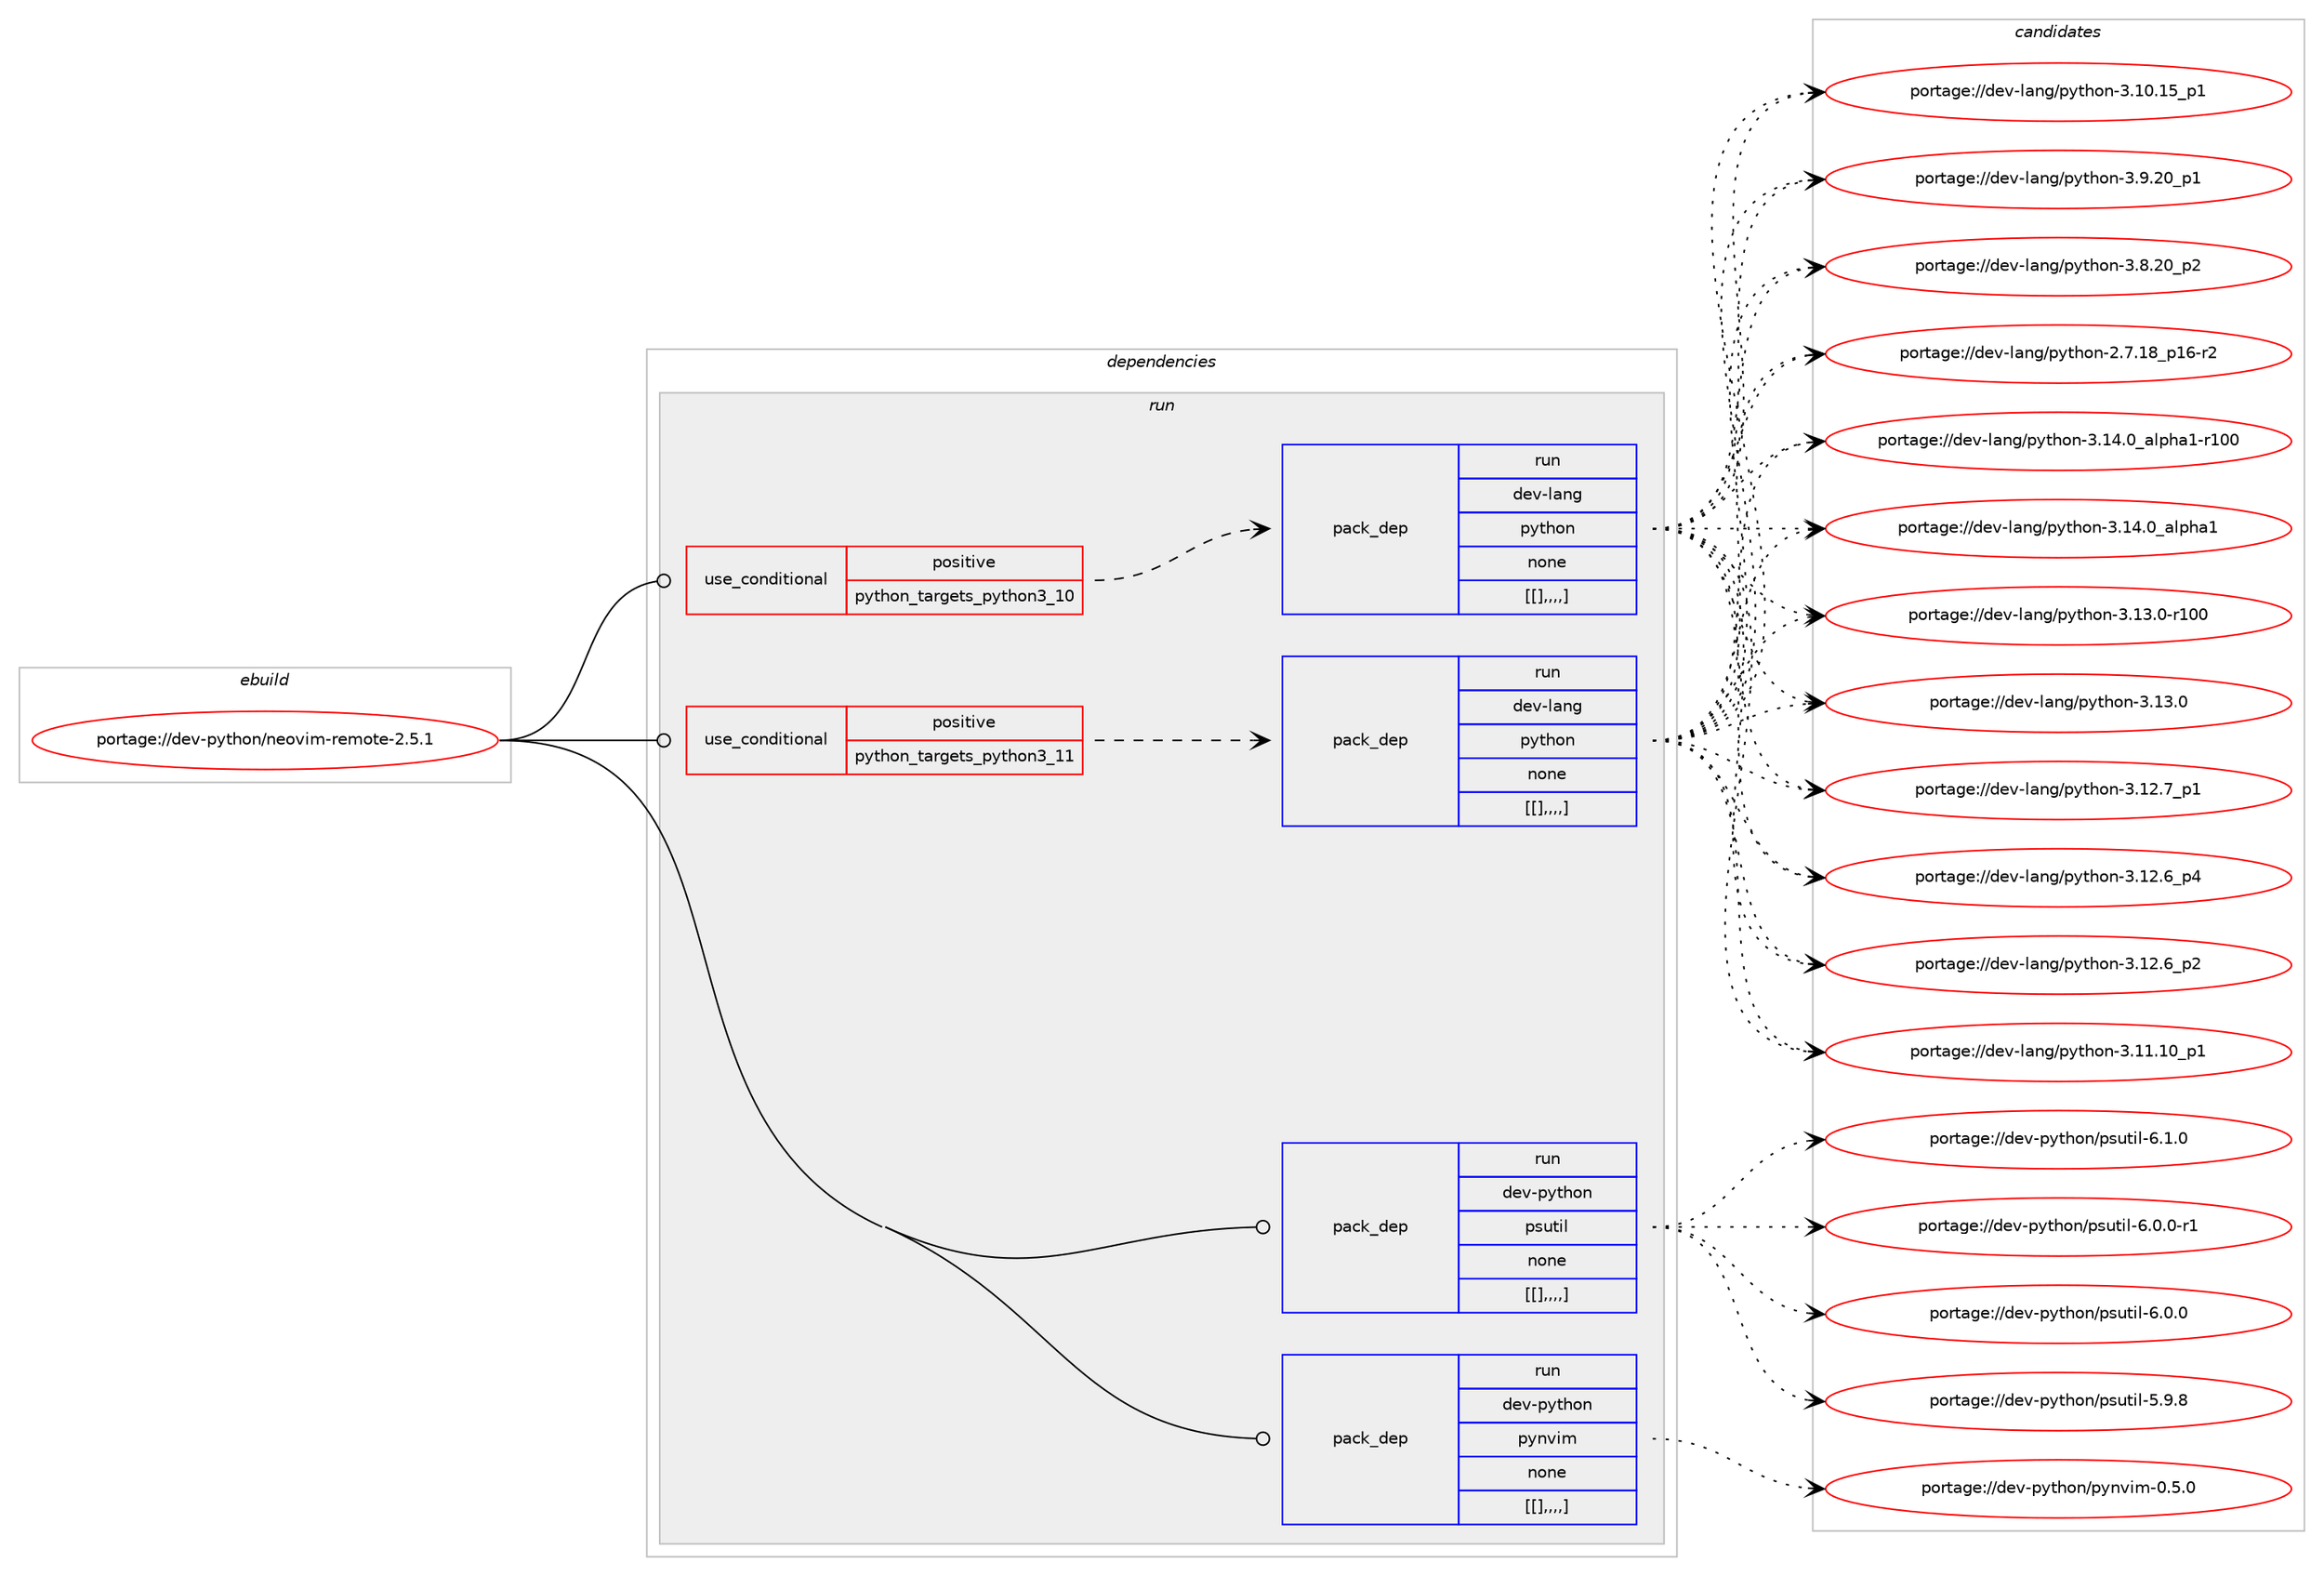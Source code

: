 digraph prolog {

# *************
# Graph options
# *************

newrank=true;
concentrate=true;
compound=true;
graph [rankdir=LR,fontname=Helvetica,fontsize=10,ranksep=1.5];#, ranksep=2.5, nodesep=0.2];
edge  [arrowhead=vee];
node  [fontname=Helvetica,fontsize=10];

# **********
# The ebuild
# **********

subgraph cluster_leftcol {
color=gray;
label=<<i>ebuild</i>>;
id [label="portage://dev-python/neovim-remote-2.5.1", color=red, width=4, href="../dev-python/neovim-remote-2.5.1.svg"];
}

# ****************
# The dependencies
# ****************

subgraph cluster_midcol {
color=gray;
label=<<i>dependencies</i>>;
subgraph cluster_compile {
fillcolor="#eeeeee";
style=filled;
label=<<i>compile</i>>;
}
subgraph cluster_compileandrun {
fillcolor="#eeeeee";
style=filled;
label=<<i>compile and run</i>>;
}
subgraph cluster_run {
fillcolor="#eeeeee";
style=filled;
label=<<i>run</i>>;
subgraph cond37548 {
dependency158148 [label=<<TABLE BORDER="0" CELLBORDER="1" CELLSPACING="0" CELLPADDING="4"><TR><TD ROWSPAN="3" CELLPADDING="10">use_conditional</TD></TR><TR><TD>positive</TD></TR><TR><TD>python_targets_python3_10</TD></TR></TABLE>>, shape=none, color=red];
subgraph pack119302 {
dependency158202 [label=<<TABLE BORDER="0" CELLBORDER="1" CELLSPACING="0" CELLPADDING="4" WIDTH="220"><TR><TD ROWSPAN="6" CELLPADDING="30">pack_dep</TD></TR><TR><TD WIDTH="110">run</TD></TR><TR><TD>dev-lang</TD></TR><TR><TD>python</TD></TR><TR><TD>none</TD></TR><TR><TD>[[],,,,]</TD></TR></TABLE>>, shape=none, color=blue];
}
dependency158148:e -> dependency158202:w [weight=20,style="dashed",arrowhead="vee"];
}
id:e -> dependency158148:w [weight=20,style="solid",arrowhead="odot"];
subgraph cond37573 {
dependency158211 [label=<<TABLE BORDER="0" CELLBORDER="1" CELLSPACING="0" CELLPADDING="4"><TR><TD ROWSPAN="3" CELLPADDING="10">use_conditional</TD></TR><TR><TD>positive</TD></TR><TR><TD>python_targets_python3_11</TD></TR></TABLE>>, shape=none, color=red];
subgraph pack119342 {
dependency158257 [label=<<TABLE BORDER="0" CELLBORDER="1" CELLSPACING="0" CELLPADDING="4" WIDTH="220"><TR><TD ROWSPAN="6" CELLPADDING="30">pack_dep</TD></TR><TR><TD WIDTH="110">run</TD></TR><TR><TD>dev-lang</TD></TR><TR><TD>python</TD></TR><TR><TD>none</TD></TR><TR><TD>[[],,,,]</TD></TR></TABLE>>, shape=none, color=blue];
}
dependency158211:e -> dependency158257:w [weight=20,style="dashed",arrowhead="vee"];
}
id:e -> dependency158211:w [weight=20,style="solid",arrowhead="odot"];
subgraph pack119368 {
dependency158330 [label=<<TABLE BORDER="0" CELLBORDER="1" CELLSPACING="0" CELLPADDING="4" WIDTH="220"><TR><TD ROWSPAN="6" CELLPADDING="30">pack_dep</TD></TR><TR><TD WIDTH="110">run</TD></TR><TR><TD>dev-python</TD></TR><TR><TD>psutil</TD></TR><TR><TD>none</TD></TR><TR><TD>[[],,,,]</TD></TR></TABLE>>, shape=none, color=blue];
}
id:e -> dependency158330:w [weight=20,style="solid",arrowhead="odot"];
subgraph pack119405 {
dependency158376 [label=<<TABLE BORDER="0" CELLBORDER="1" CELLSPACING="0" CELLPADDING="4" WIDTH="220"><TR><TD ROWSPAN="6" CELLPADDING="30">pack_dep</TD></TR><TR><TD WIDTH="110">run</TD></TR><TR><TD>dev-python</TD></TR><TR><TD>pynvim</TD></TR><TR><TD>none</TD></TR><TR><TD>[[],,,,]</TD></TR></TABLE>>, shape=none, color=blue];
}
id:e -> dependency158376:w [weight=20,style="solid",arrowhead="odot"];
}
}

# **************
# The candidates
# **************

subgraph cluster_choices {
rank=same;
color=gray;
label=<<i>candidates</i>>;

subgraph choice119095 {
color=black;
nodesep=1;
choice100101118451089711010347112121116104111110455146495246489597108112104974945114494848 [label="portage://dev-lang/python-3.14.0_alpha1-r100", color=red, width=4,href="../dev-lang/python-3.14.0_alpha1-r100.svg"];
choice1001011184510897110103471121211161041111104551464952464895971081121049749 [label="portage://dev-lang/python-3.14.0_alpha1", color=red, width=4,href="../dev-lang/python-3.14.0_alpha1.svg"];
choice1001011184510897110103471121211161041111104551464951464845114494848 [label="portage://dev-lang/python-3.13.0-r100", color=red, width=4,href="../dev-lang/python-3.13.0-r100.svg"];
choice10010111845108971101034711212111610411111045514649514648 [label="portage://dev-lang/python-3.13.0", color=red, width=4,href="../dev-lang/python-3.13.0.svg"];
choice100101118451089711010347112121116104111110455146495046559511249 [label="portage://dev-lang/python-3.12.7_p1", color=red, width=4,href="../dev-lang/python-3.12.7_p1.svg"];
choice100101118451089711010347112121116104111110455146495046549511252 [label="portage://dev-lang/python-3.12.6_p4", color=red, width=4,href="../dev-lang/python-3.12.6_p4.svg"];
choice100101118451089711010347112121116104111110455146495046549511250 [label="portage://dev-lang/python-3.12.6_p2", color=red, width=4,href="../dev-lang/python-3.12.6_p2.svg"];
choice10010111845108971101034711212111610411111045514649494649489511249 [label="portage://dev-lang/python-3.11.10_p1", color=red, width=4,href="../dev-lang/python-3.11.10_p1.svg"];
choice10010111845108971101034711212111610411111045514649484649539511249 [label="portage://dev-lang/python-3.10.15_p1", color=red, width=4,href="../dev-lang/python-3.10.15_p1.svg"];
choice100101118451089711010347112121116104111110455146574650489511249 [label="portage://dev-lang/python-3.9.20_p1", color=red, width=4,href="../dev-lang/python-3.9.20_p1.svg"];
choice100101118451089711010347112121116104111110455146564650489511250 [label="portage://dev-lang/python-3.8.20_p2", color=red, width=4,href="../dev-lang/python-3.8.20_p2.svg"];
choice100101118451089711010347112121116104111110455046554649569511249544511450 [label="portage://dev-lang/python-2.7.18_p16-r2", color=red, width=4,href="../dev-lang/python-2.7.18_p16-r2.svg"];
dependency158202:e -> choice100101118451089711010347112121116104111110455146495246489597108112104974945114494848:w [style=dotted,weight="100"];
dependency158202:e -> choice1001011184510897110103471121211161041111104551464952464895971081121049749:w [style=dotted,weight="100"];
dependency158202:e -> choice1001011184510897110103471121211161041111104551464951464845114494848:w [style=dotted,weight="100"];
dependency158202:e -> choice10010111845108971101034711212111610411111045514649514648:w [style=dotted,weight="100"];
dependency158202:e -> choice100101118451089711010347112121116104111110455146495046559511249:w [style=dotted,weight="100"];
dependency158202:e -> choice100101118451089711010347112121116104111110455146495046549511252:w [style=dotted,weight="100"];
dependency158202:e -> choice100101118451089711010347112121116104111110455146495046549511250:w [style=dotted,weight="100"];
dependency158202:e -> choice10010111845108971101034711212111610411111045514649494649489511249:w [style=dotted,weight="100"];
dependency158202:e -> choice10010111845108971101034711212111610411111045514649484649539511249:w [style=dotted,weight="100"];
dependency158202:e -> choice100101118451089711010347112121116104111110455146574650489511249:w [style=dotted,weight="100"];
dependency158202:e -> choice100101118451089711010347112121116104111110455146564650489511250:w [style=dotted,weight="100"];
dependency158202:e -> choice100101118451089711010347112121116104111110455046554649569511249544511450:w [style=dotted,weight="100"];
}
subgraph choice119110 {
color=black;
nodesep=1;
choice100101118451089711010347112121116104111110455146495246489597108112104974945114494848 [label="portage://dev-lang/python-3.14.0_alpha1-r100", color=red, width=4,href="../dev-lang/python-3.14.0_alpha1-r100.svg"];
choice1001011184510897110103471121211161041111104551464952464895971081121049749 [label="portage://dev-lang/python-3.14.0_alpha1", color=red, width=4,href="../dev-lang/python-3.14.0_alpha1.svg"];
choice1001011184510897110103471121211161041111104551464951464845114494848 [label="portage://dev-lang/python-3.13.0-r100", color=red, width=4,href="../dev-lang/python-3.13.0-r100.svg"];
choice10010111845108971101034711212111610411111045514649514648 [label="portage://dev-lang/python-3.13.0", color=red, width=4,href="../dev-lang/python-3.13.0.svg"];
choice100101118451089711010347112121116104111110455146495046559511249 [label="portage://dev-lang/python-3.12.7_p1", color=red, width=4,href="../dev-lang/python-3.12.7_p1.svg"];
choice100101118451089711010347112121116104111110455146495046549511252 [label="portage://dev-lang/python-3.12.6_p4", color=red, width=4,href="../dev-lang/python-3.12.6_p4.svg"];
choice100101118451089711010347112121116104111110455146495046549511250 [label="portage://dev-lang/python-3.12.6_p2", color=red, width=4,href="../dev-lang/python-3.12.6_p2.svg"];
choice10010111845108971101034711212111610411111045514649494649489511249 [label="portage://dev-lang/python-3.11.10_p1", color=red, width=4,href="../dev-lang/python-3.11.10_p1.svg"];
choice10010111845108971101034711212111610411111045514649484649539511249 [label="portage://dev-lang/python-3.10.15_p1", color=red, width=4,href="../dev-lang/python-3.10.15_p1.svg"];
choice100101118451089711010347112121116104111110455146574650489511249 [label="portage://dev-lang/python-3.9.20_p1", color=red, width=4,href="../dev-lang/python-3.9.20_p1.svg"];
choice100101118451089711010347112121116104111110455146564650489511250 [label="portage://dev-lang/python-3.8.20_p2", color=red, width=4,href="../dev-lang/python-3.8.20_p2.svg"];
choice100101118451089711010347112121116104111110455046554649569511249544511450 [label="portage://dev-lang/python-2.7.18_p16-r2", color=red, width=4,href="../dev-lang/python-2.7.18_p16-r2.svg"];
dependency158257:e -> choice100101118451089711010347112121116104111110455146495246489597108112104974945114494848:w [style=dotted,weight="100"];
dependency158257:e -> choice1001011184510897110103471121211161041111104551464952464895971081121049749:w [style=dotted,weight="100"];
dependency158257:e -> choice1001011184510897110103471121211161041111104551464951464845114494848:w [style=dotted,weight="100"];
dependency158257:e -> choice10010111845108971101034711212111610411111045514649514648:w [style=dotted,weight="100"];
dependency158257:e -> choice100101118451089711010347112121116104111110455146495046559511249:w [style=dotted,weight="100"];
dependency158257:e -> choice100101118451089711010347112121116104111110455146495046549511252:w [style=dotted,weight="100"];
dependency158257:e -> choice100101118451089711010347112121116104111110455146495046549511250:w [style=dotted,weight="100"];
dependency158257:e -> choice10010111845108971101034711212111610411111045514649494649489511249:w [style=dotted,weight="100"];
dependency158257:e -> choice10010111845108971101034711212111610411111045514649484649539511249:w [style=dotted,weight="100"];
dependency158257:e -> choice100101118451089711010347112121116104111110455146574650489511249:w [style=dotted,weight="100"];
dependency158257:e -> choice100101118451089711010347112121116104111110455146564650489511250:w [style=dotted,weight="100"];
dependency158257:e -> choice100101118451089711010347112121116104111110455046554649569511249544511450:w [style=dotted,weight="100"];
}
subgraph choice119117 {
color=black;
nodesep=1;
choice1001011184511212111610411111047112115117116105108455446494648 [label="portage://dev-python/psutil-6.1.0", color=red, width=4,href="../dev-python/psutil-6.1.0.svg"];
choice10010111845112121116104111110471121151171161051084554464846484511449 [label="portage://dev-python/psutil-6.0.0-r1", color=red, width=4,href="../dev-python/psutil-6.0.0-r1.svg"];
choice1001011184511212111610411111047112115117116105108455446484648 [label="portage://dev-python/psutil-6.0.0", color=red, width=4,href="../dev-python/psutil-6.0.0.svg"];
choice1001011184511212111610411111047112115117116105108455346574656 [label="portage://dev-python/psutil-5.9.8", color=red, width=4,href="../dev-python/psutil-5.9.8.svg"];
dependency158330:e -> choice1001011184511212111610411111047112115117116105108455446494648:w [style=dotted,weight="100"];
dependency158330:e -> choice10010111845112121116104111110471121151171161051084554464846484511449:w [style=dotted,weight="100"];
dependency158330:e -> choice1001011184511212111610411111047112115117116105108455446484648:w [style=dotted,weight="100"];
dependency158330:e -> choice1001011184511212111610411111047112115117116105108455346574656:w [style=dotted,weight="100"];
}
subgraph choice119167 {
color=black;
nodesep=1;
choice1001011184511212111610411111047112121110118105109454846534648 [label="portage://dev-python/pynvim-0.5.0", color=red, width=4,href="../dev-python/pynvim-0.5.0.svg"];
dependency158376:e -> choice1001011184511212111610411111047112121110118105109454846534648:w [style=dotted,weight="100"];
}
}

}

